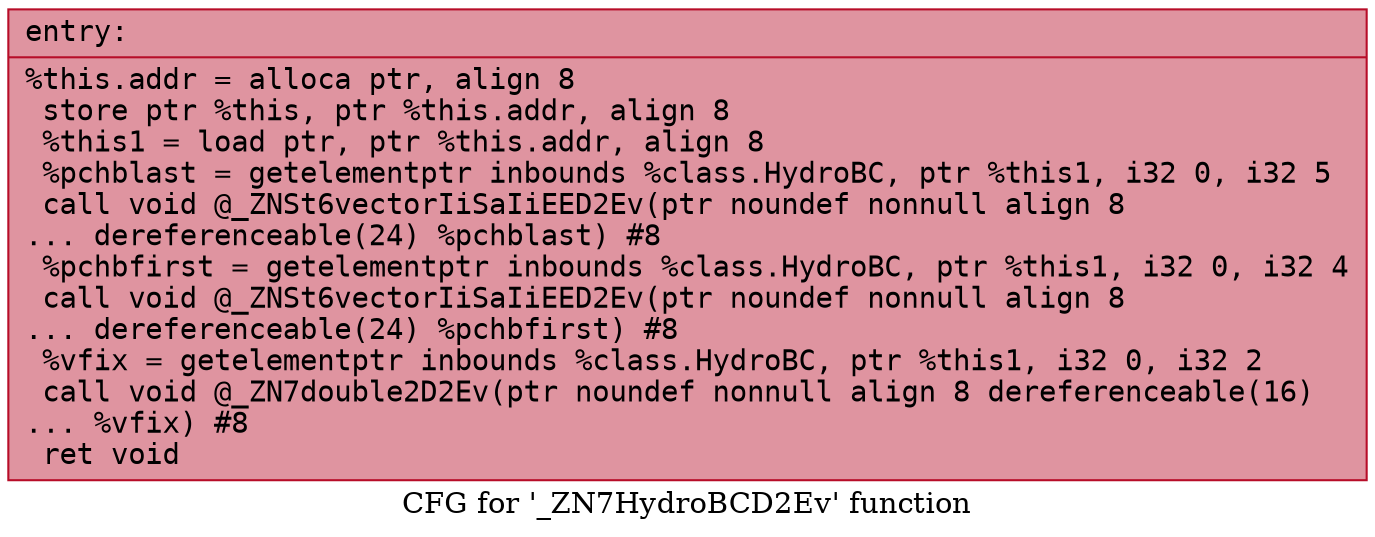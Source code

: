 digraph "CFG for '_ZN7HydroBCD2Ev' function" {
	label="CFG for '_ZN7HydroBCD2Ev' function";

	Node0x562a099b9540 [shape=record,color="#b70d28ff", style=filled, fillcolor="#b70d2870" fontname="Courier",label="{entry:\l|  %this.addr = alloca ptr, align 8\l  store ptr %this, ptr %this.addr, align 8\l  %this1 = load ptr, ptr %this.addr, align 8\l  %pchblast = getelementptr inbounds %class.HydroBC, ptr %this1, i32 0, i32 5\l  call void @_ZNSt6vectorIiSaIiEED2Ev(ptr noundef nonnull align 8\l... dereferenceable(24) %pchblast) #8\l  %pchbfirst = getelementptr inbounds %class.HydroBC, ptr %this1, i32 0, i32 4\l  call void @_ZNSt6vectorIiSaIiEED2Ev(ptr noundef nonnull align 8\l... dereferenceable(24) %pchbfirst) #8\l  %vfix = getelementptr inbounds %class.HydroBC, ptr %this1, i32 0, i32 2\l  call void @_ZN7double2D2Ev(ptr noundef nonnull align 8 dereferenceable(16)\l... %vfix) #8\l  ret void\l}"];
}
